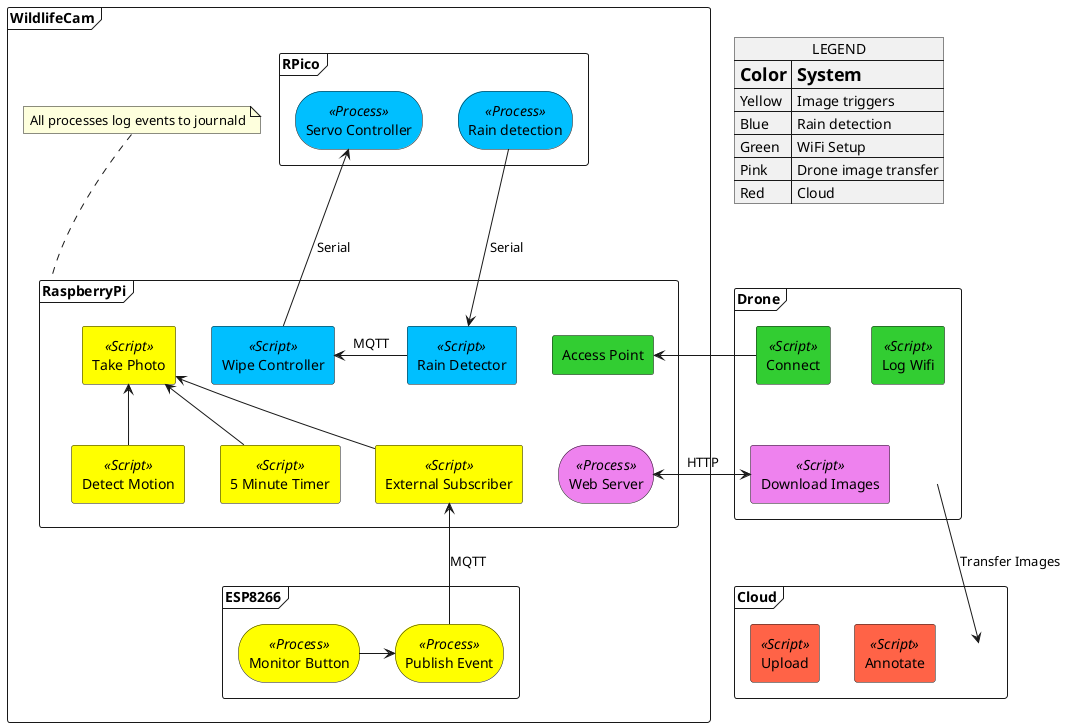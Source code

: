 @startuml Overview_with_colors

skinparam rectangle {
    roundCorner<<Process>> 54
}

frame WildlifeCam {

  frame RaspberryPi {
    rectangle "Take Photo" <<Script>> as rpiPhoto #yellow
    rectangle "5 Minute Timer" <<Script>> as rpiTime #yellow
    rectangle "Detect Motion" <<Script>> as rpiMotion #yellow
    rectangle "External Subscriber" <<Script>> as rpiExternal #yellow
    rectangle "Rain Detector" <<Script>> as rpiRain #deepskyblue
    rectangle "Wipe Controller" <<Script>> as rpiWipe #deepskyblue
    rectangle "Access Point" as rpiAcc #limegreen
    rectangle "Web Server" <<Process>> as rpiWeb #violet
  }
  note top of RaspberryPi: All processes log events to journald
  
  frame ESP8266 {
    rectangle "Monitor Button" <<Process>> as espTrig #yellow
    rectangle "Publish Event" <<Process>> as espPublish #yellow
  }
  
  frame RPico {
    rectangle "Rain detection" <<Process>> as pcDetect #deepskyblue
    rectangle "Servo Controller" <<Process>> as pcWipe #deepskyblue
  }

}

frame Drone {
  label " " as droneLabel
  rectangle "Connect" <<Script>> as dConnect #limegreen
  rectangle "Download Images" <<Script>> as dSync #violet
  rectangle "Log Wifi" <<Script>> as dLogWifi #limegreen
}

frame Cloud {
  label " " as cloudLabel
  rectangle "Annotate" <<Script>> as cAnn #tomato
  rectangle "Upload" <<Script>> as cUp #tomato
}

json LEGEND {
  "<size:18>**Color**": "<size:18>**System**",
  "Yellow": "Image triggers",
  "Blue": "Rain detection",
  "Green": "WiFi Setup",
  "Pink": "Drone image transfer",
  "Red": "Cloud"
}


pcDetect -d-> rpiRain : Serial
rpiRain -> rpiWipe : MQTT
rpiWipe -u-> pcWipe : Serial

rpiTime -u-> rpiPhoto
rpiMotion -u-> rpiPhoto
rpiExternal -u-> rpiPhoto

espTrig -> espPublish
espPublish -u-> rpiExternal : MQTT

dConnect -> rpiAcc
dSync <-> rpiWeb : HTTP

droneLabel -d-> cloudLabel : "Transfer Images"

'placement stuff'

rpiMotion -[hidden]right-> rpiExternal
rpiTime -[hidden]right-> rpiExternal

rpiWeb -[hidden]r-> rpiTime
rpiAcc -[hidden]d-> rpiWeb
dSync -[hidden]u-> dConnect

rpiAcc -[hidden]l-> rpiRain
rpiAcc -[hidden]l-> rpiWipe
rpiAcc -[hidden]l-> rpiPhoto

cloudLabel -[hidden]l-> cAnn
droneLabel -[hidden]u-> dLogWifi
droneLabel -[hidden]l-> dSync


@enduml
